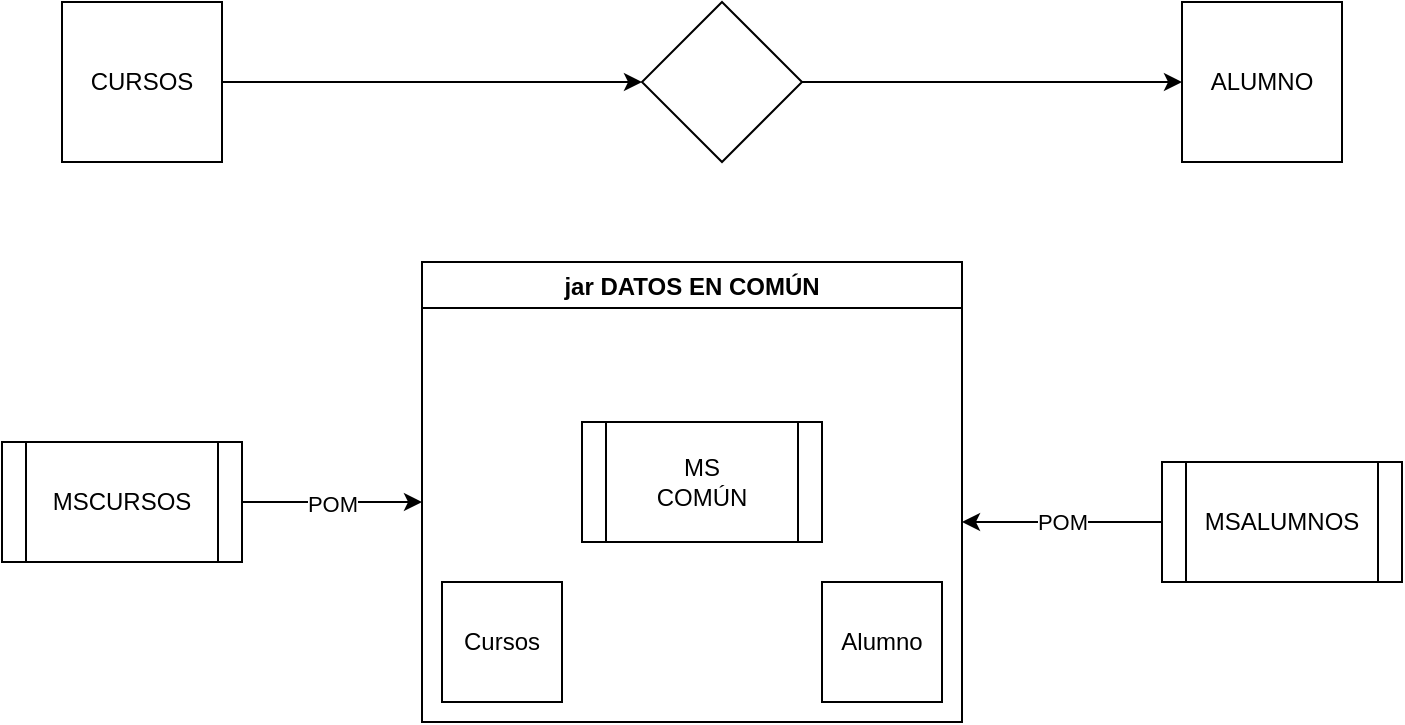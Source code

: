 <mxfile version="14.6.13" type="device"><diagram id="6snXswpKc6uELZHwamIO" name="Página-1"><mxGraphModel dx="1326" dy="806" grid="1" gridSize="10" guides="1" tooltips="1" connect="1" arrows="1" fold="1" page="1" pageScale="1" pageWidth="1169" pageHeight="827" math="0" shadow="0"><root><mxCell id="0"/><mxCell id="1" parent="0"/><mxCell id="dvDsJC5vNtTavHfqwBe_-4" style="edgeStyle=orthogonalEdgeStyle;rounded=0;orthogonalLoop=1;jettySize=auto;html=1;entryX=0;entryY=0.5;entryDx=0;entryDy=0;" edge="1" parent="1" source="dvDsJC5vNtTavHfqwBe_-1" target="dvDsJC5vNtTavHfqwBe_-3"><mxGeometry relative="1" as="geometry"/></mxCell><mxCell id="dvDsJC5vNtTavHfqwBe_-1" value="CURSOS" style="whiteSpace=wrap;html=1;aspect=fixed;" vertex="1" parent="1"><mxGeometry x="230" y="180" width="80" height="80" as="geometry"/></mxCell><mxCell id="dvDsJC5vNtTavHfqwBe_-2" value="ALUMNO" style="whiteSpace=wrap;html=1;aspect=fixed;" vertex="1" parent="1"><mxGeometry x="790" y="180" width="80" height="80" as="geometry"/></mxCell><mxCell id="dvDsJC5vNtTavHfqwBe_-5" style="edgeStyle=orthogonalEdgeStyle;rounded=0;orthogonalLoop=1;jettySize=auto;html=1;entryX=0;entryY=0.5;entryDx=0;entryDy=0;" edge="1" parent="1" source="dvDsJC5vNtTavHfqwBe_-3" target="dvDsJC5vNtTavHfqwBe_-2"><mxGeometry relative="1" as="geometry"/></mxCell><mxCell id="dvDsJC5vNtTavHfqwBe_-3" value="" style="rhombus;whiteSpace=wrap;html=1;" vertex="1" parent="1"><mxGeometry x="520" y="180" width="80" height="80" as="geometry"/></mxCell><mxCell id="dvDsJC5vNtTavHfqwBe_-12" value="POM" style="edgeStyle=orthogonalEdgeStyle;rounded=0;orthogonalLoop=1;jettySize=auto;html=1;" edge="1" parent="1" source="dvDsJC5vNtTavHfqwBe_-6"><mxGeometry relative="1" as="geometry"><mxPoint x="410" y="430" as="targetPoint"/></mxGeometry></mxCell><mxCell id="dvDsJC5vNtTavHfqwBe_-6" value="MSCURSOS" style="shape=process;whiteSpace=wrap;html=1;backgroundOutline=1;" vertex="1" parent="1"><mxGeometry x="200" y="400" width="120" height="60" as="geometry"/></mxCell><mxCell id="dvDsJC5vNtTavHfqwBe_-13" value="POM" style="edgeStyle=orthogonalEdgeStyle;rounded=0;orthogonalLoop=1;jettySize=auto;html=1;" edge="1" parent="1" source="dvDsJC5vNtTavHfqwBe_-7"><mxGeometry relative="1" as="geometry"><mxPoint x="680" y="440" as="targetPoint"/></mxGeometry></mxCell><mxCell id="dvDsJC5vNtTavHfqwBe_-7" value="MSALUMNOS" style="shape=process;whiteSpace=wrap;html=1;backgroundOutline=1;" vertex="1" parent="1"><mxGeometry x="780" y="410" width="120" height="60" as="geometry"/></mxCell><mxCell id="dvDsJC5vNtTavHfqwBe_-8" value="MS&lt;br&gt;COMÚN" style="shape=process;whiteSpace=wrap;html=1;backgroundOutline=1;" vertex="1" parent="1"><mxGeometry x="490" y="390" width="120" height="60" as="geometry"/></mxCell><mxCell id="dvDsJC5vNtTavHfqwBe_-9" value="jar DATOS EN COMÚN" style="swimlane;" vertex="1" parent="1"><mxGeometry x="410" y="310" width="270" height="230" as="geometry"/></mxCell><mxCell id="dvDsJC5vNtTavHfqwBe_-10" value="Cursos" style="whiteSpace=wrap;html=1;aspect=fixed;" vertex="1" parent="dvDsJC5vNtTavHfqwBe_-9"><mxGeometry x="10" y="160" width="60" height="60" as="geometry"/></mxCell><mxCell id="dvDsJC5vNtTavHfqwBe_-11" value="Alumno" style="whiteSpace=wrap;html=1;aspect=fixed;" vertex="1" parent="dvDsJC5vNtTavHfqwBe_-9"><mxGeometry x="200" y="160" width="60" height="60" as="geometry"/></mxCell></root></mxGraphModel></diagram></mxfile>